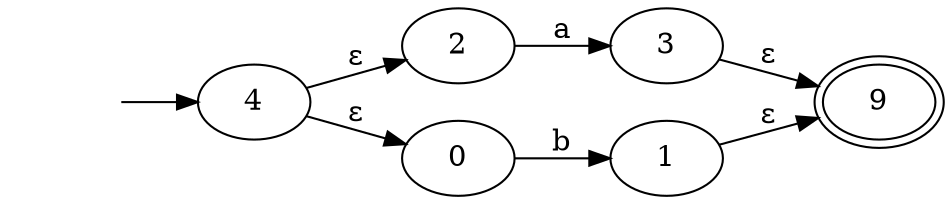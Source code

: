 digraph {
	graph [rankdir=LR]
	inicio [label="" shape=none]
	4
	inicio -> 4
	4 -> 2 [label="ε"]
	4 -> 0 [label="ε"]
	2
	2 -> 3 [label=a]
	0
	0 -> 1 [label=b]
	3
	3 -> 9 [label="ε"]
	1
	1 -> 9 [label="ε"]
	9 [peripheries=2]
}
